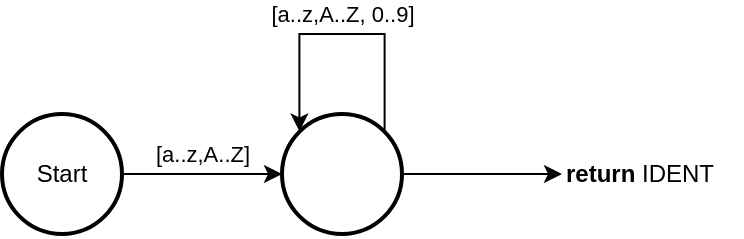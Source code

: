 <mxfile version="12.2.6" type="github" pages="1"><diagram id="qLuh4k7b3jASSuwYBDNb" name="Page-1"><mxGraphModel dx="772" dy="457" grid="1" gridSize="10" guides="1" tooltips="1" connect="1" arrows="1" fold="1" page="1" pageScale="1" pageWidth="850" pageHeight="1100" math="0" shadow="0"><root><mxCell id="0"/><mxCell id="1" parent="0"/><mxCell id="FUNyU4rkAjYiukqUB36t-6" value="[a..z,A..Z]" style="edgeStyle=orthogonalEdgeStyle;rounded=0;orthogonalLoop=1;jettySize=auto;html=1;" edge="1" parent="1" source="FUNyU4rkAjYiukqUB36t-1" target="FUNyU4rkAjYiukqUB36t-5"><mxGeometry y="10" relative="1" as="geometry"><mxPoint as="offset"/></mxGeometry></mxCell><mxCell id="FUNyU4rkAjYiukqUB36t-1" value="Start" style="strokeWidth=2;html=1;shape=mxgraph.flowchart.start_2;whiteSpace=wrap;" vertex="1" parent="1"><mxGeometry x="60" y="130" width="60" height="60" as="geometry"/></mxCell><mxCell id="FUNyU4rkAjYiukqUB36t-7" style="edgeStyle=orthogonalEdgeStyle;rounded=0;orthogonalLoop=1;jettySize=auto;html=1;exitX=0.855;exitY=0.145;exitDx=0;exitDy=0;exitPerimeter=0;entryX=0.145;entryY=0.145;entryDx=0;entryDy=0;entryPerimeter=0;" edge="1" parent="1" source="FUNyU4rkAjYiukqUB36t-5" target="FUNyU4rkAjYiukqUB36t-5"><mxGeometry relative="1" as="geometry"><mxPoint x="220" y="50" as="targetPoint"/><Array as="points"><mxPoint x="251" y="90"/><mxPoint x="209" y="90"/></Array></mxGeometry></mxCell><mxCell id="FUNyU4rkAjYiukqUB36t-8" value="&lt;span style=&quot;font-size: 11px&quot;&gt;[a..z,A..Z, 0..9]&lt;/span&gt;" style="text;html=1;resizable=0;points=[];align=center;verticalAlign=middle;labelBackgroundColor=#ffffff;" vertex="1" connectable="0" parent="FUNyU4rkAjYiukqUB36t-7"><mxGeometry x="0.071" relative="1" as="geometry"><mxPoint x="5" y="-10" as="offset"/></mxGeometry></mxCell><mxCell id="FUNyU4rkAjYiukqUB36t-10" value="" style="edgeStyle=orthogonalEdgeStyle;rounded=0;orthogonalLoop=1;jettySize=auto;html=1;" edge="1" parent="1" source="FUNyU4rkAjYiukqUB36t-5"><mxGeometry relative="1" as="geometry"><mxPoint x="340" y="160" as="targetPoint"/></mxGeometry></mxCell><mxCell id="FUNyU4rkAjYiukqUB36t-5" value="" style="strokeWidth=2;html=1;shape=mxgraph.flowchart.start_2;whiteSpace=wrap;" vertex="1" parent="1"><mxGeometry x="200" y="130" width="60" height="60" as="geometry"/></mxCell><mxCell id="FUNyU4rkAjYiukqUB36t-11" value="&lt;b&gt;return &lt;/b&gt;IDENT" style="text;html=1;resizable=0;points=[];autosize=1;align=left;verticalAlign=top;spacingTop=-4;" vertex="1" parent="1"><mxGeometry x="340" y="150" width="90" height="20" as="geometry"/></mxCell></root></mxGraphModel></diagram></mxfile>